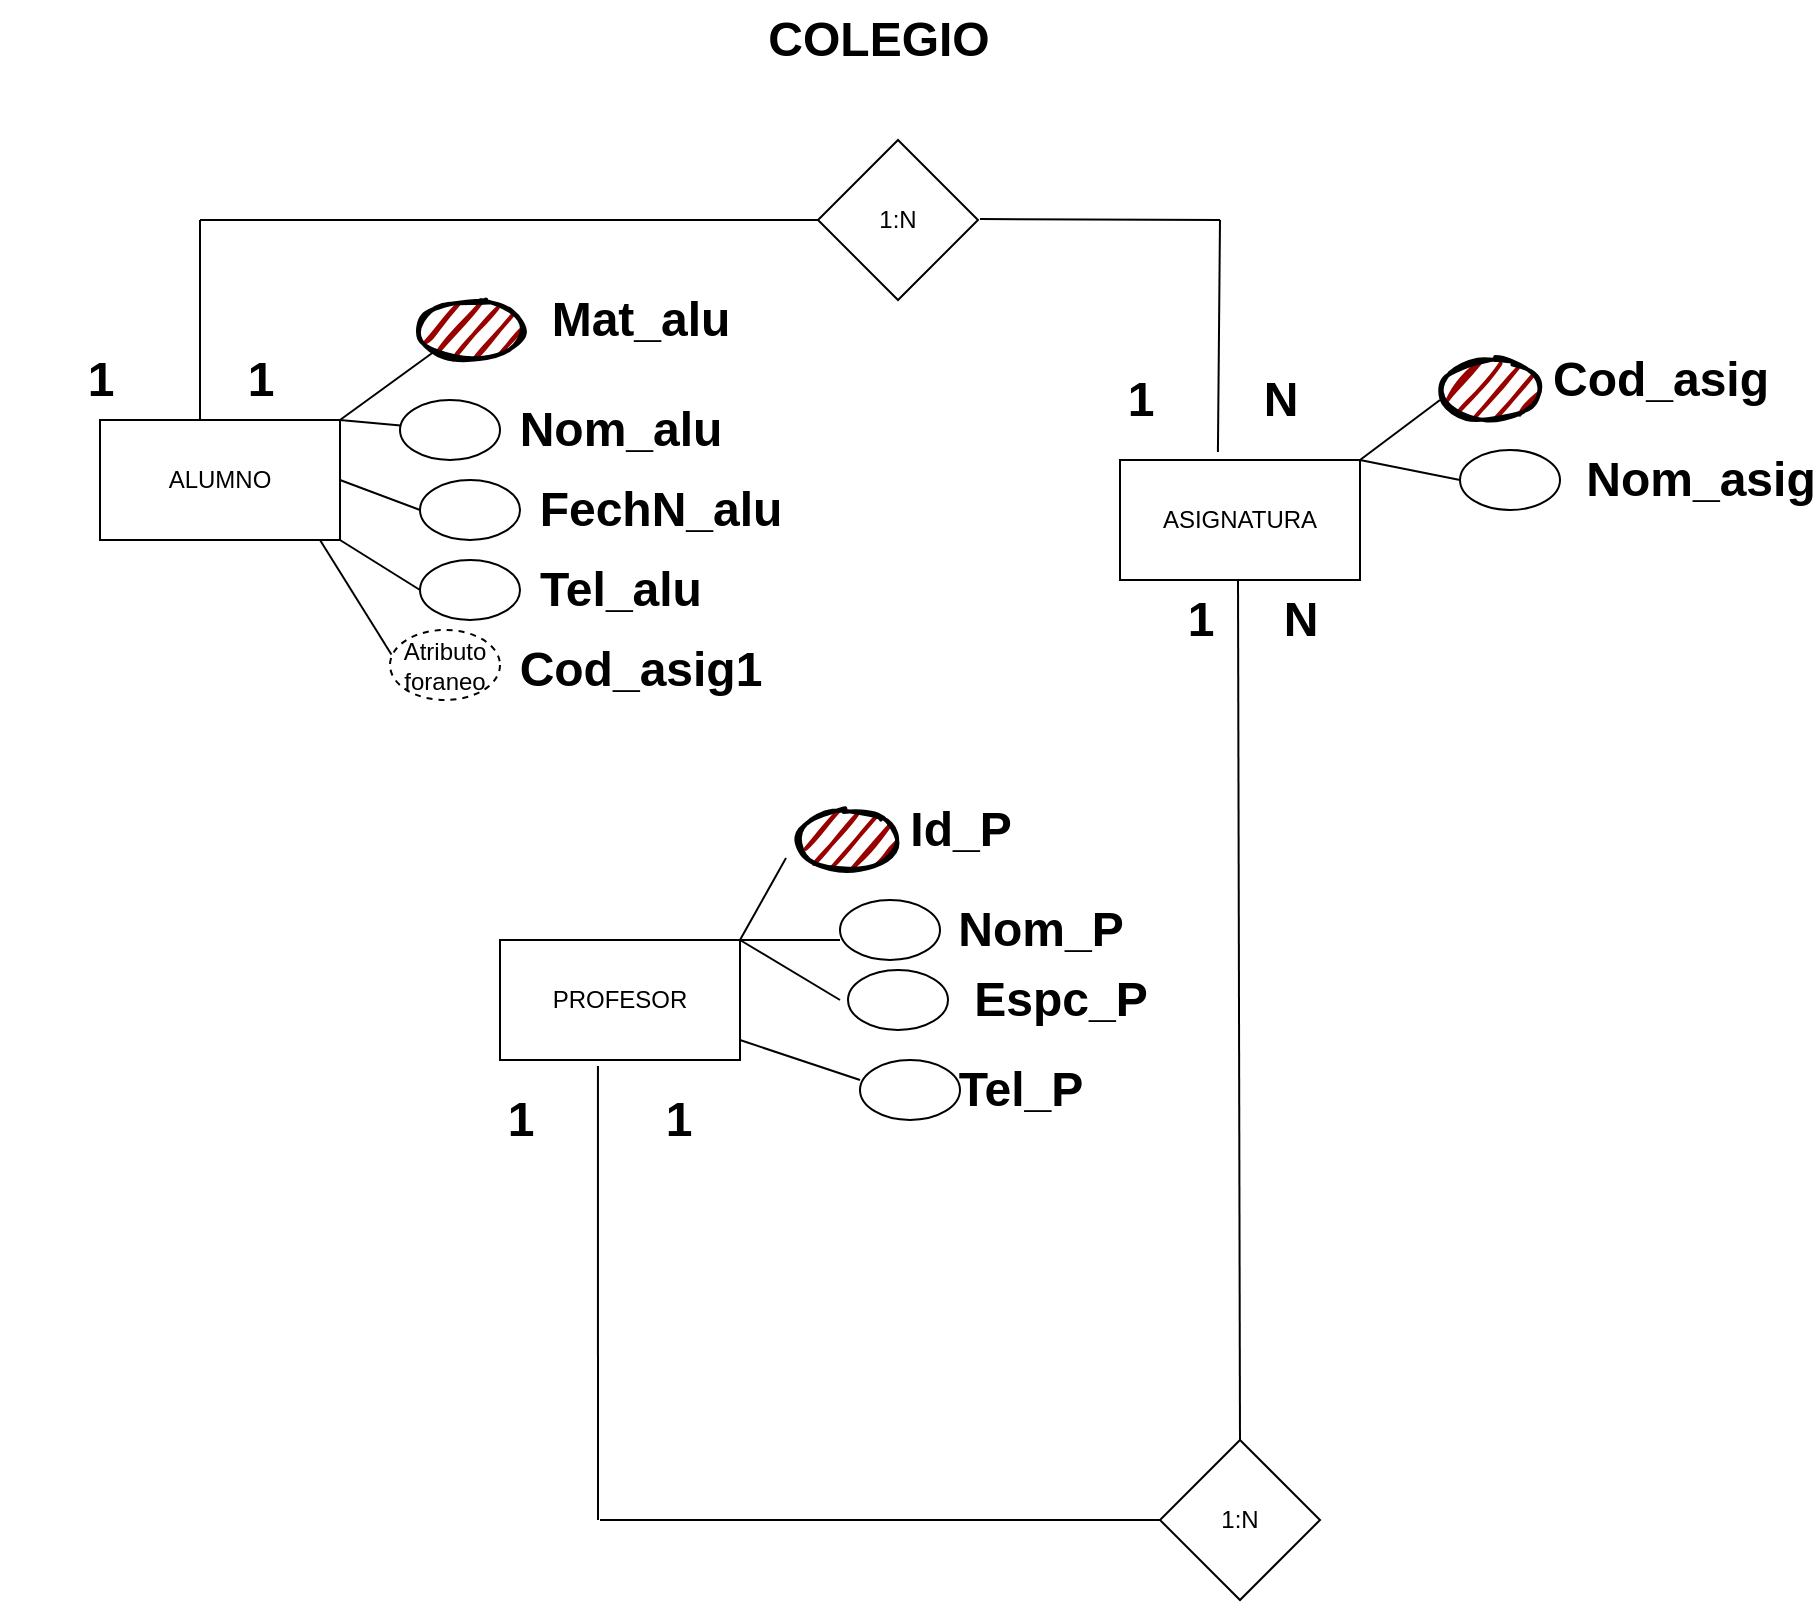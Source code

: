 <mxfile version="13.10.0" type="github">
  <diagram id="WuMEOS3KuYvtFC7-3D6p" name="Page-1">
    <mxGraphModel dx="1935" dy="1651" grid="1" gridSize="10" guides="1" tooltips="1" connect="1" arrows="1" fold="1" page="1" pageScale="1" pageWidth="827" pageHeight="1169" math="0" shadow="0">
      <root>
        <mxCell id="0" />
        <mxCell id="1" parent="0" />
        <mxCell id="hp8RESsKL1m1HcYj-RQ9-2" value="&lt;font style=&quot;vertical-align: inherit&quot;&gt;&lt;font style=&quot;vertical-align: inherit&quot;&gt;ALUMNO&lt;/font&gt;&lt;/font&gt;" style="rounded=0;whiteSpace=wrap;html=1;" vertex="1" parent="1">
          <mxGeometry x="40" y="-360" width="120" height="60" as="geometry" />
        </mxCell>
        <mxCell id="hp8RESsKL1m1HcYj-RQ9-3" value="&lt;font style=&quot;vertical-align: inherit&quot;&gt;&lt;font style=&quot;vertical-align: inherit&quot;&gt;COLEGIO&lt;/font&gt;&lt;/font&gt;" style="text;strokeColor=none;fillColor=none;html=1;fontSize=24;fontStyle=1;verticalAlign=middle;align=center;" vertex="1" parent="1">
          <mxGeometry x="379" y="-570" width="100" height="40" as="geometry" />
        </mxCell>
        <mxCell id="hp8RESsKL1m1HcYj-RQ9-4" value="" style="endArrow=none;html=1;entryX=0;entryY=1;entryDx=0;entryDy=0;" edge="1" parent="1" target="hp8RESsKL1m1HcYj-RQ9-5">
          <mxGeometry width="50" height="50" relative="1" as="geometry">
            <mxPoint x="160" y="-360" as="sourcePoint" />
            <mxPoint x="210" y="-390" as="targetPoint" />
            <Array as="points" />
          </mxGeometry>
        </mxCell>
        <mxCell id="hp8RESsKL1m1HcYj-RQ9-5" value="" style="ellipse;whiteSpace=wrap;html=1;strokeWidth=2;fillWeight=2;hachureGap=8;fillColor=#990000;fillStyle=dots;sketch=1;" vertex="1" parent="1">
          <mxGeometry x="200" y="-420" width="50" height="30" as="geometry" />
        </mxCell>
        <mxCell id="hp8RESsKL1m1HcYj-RQ9-6" value="Mat_alu" style="text;strokeColor=none;fillColor=none;html=1;fontSize=24;fontStyle=1;verticalAlign=middle;align=center;" vertex="1" parent="1">
          <mxGeometry x="260" y="-430" width="100" height="40" as="geometry" />
        </mxCell>
        <mxCell id="hp8RESsKL1m1HcYj-RQ9-8" value="" style="endArrow=none;html=1;entryX=0;entryY=0.5;entryDx=0;entryDy=0;" edge="1" parent="1" target="hp8RESsKL1m1HcYj-RQ9-13">
          <mxGeometry width="50" height="50" relative="1" as="geometry">
            <mxPoint x="160" y="-300" as="sourcePoint" />
            <mxPoint x="200" y="-290" as="targetPoint" />
          </mxGeometry>
        </mxCell>
        <mxCell id="hp8RESsKL1m1HcYj-RQ9-9" value="" style="endArrow=none;html=1;" edge="1" parent="1">
          <mxGeometry width="50" height="50" relative="1" as="geometry">
            <mxPoint x="160" y="-330" as="sourcePoint" />
            <mxPoint x="200" y="-315" as="targetPoint" />
          </mxGeometry>
        </mxCell>
        <mxCell id="hp8RESsKL1m1HcYj-RQ9-10" value="" style="endArrow=none;html=1;" edge="1" parent="1" target="hp8RESsKL1m1HcYj-RQ9-11">
          <mxGeometry width="50" height="50" relative="1" as="geometry">
            <mxPoint x="160" y="-360" as="sourcePoint" />
            <mxPoint x="220" y="-350" as="targetPoint" />
          </mxGeometry>
        </mxCell>
        <mxCell id="hp8RESsKL1m1HcYj-RQ9-11" value="" style="ellipse;whiteSpace=wrap;html=1;" vertex="1" parent="1">
          <mxGeometry x="190" y="-370" width="50" height="30" as="geometry" />
        </mxCell>
        <mxCell id="hp8RESsKL1m1HcYj-RQ9-12" value="" style="ellipse;whiteSpace=wrap;html=1;" vertex="1" parent="1">
          <mxGeometry x="200" y="-330" width="50" height="30" as="geometry" />
        </mxCell>
        <mxCell id="hp8RESsKL1m1HcYj-RQ9-13" value="" style="ellipse;whiteSpace=wrap;html=1;" vertex="1" parent="1">
          <mxGeometry x="200" y="-290" width="50" height="30" as="geometry" />
        </mxCell>
        <mxCell id="hp8RESsKL1m1HcYj-RQ9-14" value="Tel_alu" style="text;strokeColor=none;fillColor=none;html=1;fontSize=24;fontStyle=1;verticalAlign=middle;align=center;" vertex="1" parent="1">
          <mxGeometry x="250" y="-295" width="100" height="40" as="geometry" />
        </mxCell>
        <mxCell id="hp8RESsKL1m1HcYj-RQ9-15" value="FechN_alu" style="text;strokeColor=none;fillColor=none;html=1;fontSize=24;fontStyle=1;verticalAlign=middle;align=center;" vertex="1" parent="1">
          <mxGeometry x="270" y="-335" width="100" height="40" as="geometry" />
        </mxCell>
        <mxCell id="hp8RESsKL1m1HcYj-RQ9-16" value="Nom_alu" style="text;strokeColor=none;fillColor=none;html=1;fontSize=24;fontStyle=1;verticalAlign=middle;align=center;" vertex="1" parent="1">
          <mxGeometry x="250" y="-375" width="100" height="40" as="geometry" />
        </mxCell>
        <mxCell id="hp8RESsKL1m1HcYj-RQ9-17" value="ASIGNATURA" style="rounded=0;whiteSpace=wrap;html=1;" vertex="1" parent="1">
          <mxGeometry x="550" y="-340" width="120" height="60" as="geometry" />
        </mxCell>
        <mxCell id="hp8RESsKL1m1HcYj-RQ9-19" value="" style="endArrow=none;html=1;" edge="1" parent="1">
          <mxGeometry width="50" height="50" relative="1" as="geometry">
            <mxPoint x="670" y="-340" as="sourcePoint" />
            <mxPoint x="710" y="-370" as="targetPoint" />
          </mxGeometry>
        </mxCell>
        <mxCell id="hp8RESsKL1m1HcYj-RQ9-20" value="" style="ellipse;whiteSpace=wrap;html=1;strokeWidth=2;fillWeight=2;hachureGap=8;fillColor=#990000;fillStyle=dots;sketch=1;" vertex="1" parent="1">
          <mxGeometry x="710" y="-390" width="50" height="30" as="geometry" />
        </mxCell>
        <mxCell id="hp8RESsKL1m1HcYj-RQ9-22" value="Cod_asig" style="text;strokeColor=none;fillColor=none;html=1;fontSize=24;fontStyle=1;verticalAlign=middle;align=center;" vertex="1" parent="1">
          <mxGeometry x="770" y="-400" width="100" height="40" as="geometry" />
        </mxCell>
        <mxCell id="hp8RESsKL1m1HcYj-RQ9-24" value="" style="endArrow=none;html=1;" edge="1" parent="1">
          <mxGeometry width="50" height="50" relative="1" as="geometry">
            <mxPoint x="670" y="-340" as="sourcePoint" />
            <mxPoint x="720" y="-330" as="targetPoint" />
          </mxGeometry>
        </mxCell>
        <mxCell id="hp8RESsKL1m1HcYj-RQ9-25" value="" style="ellipse;whiteSpace=wrap;html=1;" vertex="1" parent="1">
          <mxGeometry x="720" y="-345" width="50" height="30" as="geometry" />
        </mxCell>
        <mxCell id="hp8RESsKL1m1HcYj-RQ9-26" value="Nom_asig" style="text;strokeColor=none;fillColor=none;html=1;fontSize=24;fontStyle=1;verticalAlign=middle;align=center;" vertex="1" parent="1">
          <mxGeometry x="790" y="-350" width="100" height="40" as="geometry" />
        </mxCell>
        <mxCell id="hp8RESsKL1m1HcYj-RQ9-27" value="PROFESOR" style="rounded=0;whiteSpace=wrap;html=1;" vertex="1" parent="1">
          <mxGeometry x="240" y="-100" width="120" height="60" as="geometry" />
        </mxCell>
        <mxCell id="hp8RESsKL1m1HcYj-RQ9-28" value="" style="ellipse;whiteSpace=wrap;html=1;strokeWidth=2;fillWeight=2;hachureGap=8;fillColor=#990000;fillStyle=dots;sketch=1;" vertex="1" parent="1">
          <mxGeometry x="389" y="-165" width="50" height="30" as="geometry" />
        </mxCell>
        <mxCell id="hp8RESsKL1m1HcYj-RQ9-29" value="" style="endArrow=none;html=1;entryX=-0.12;entryY=0.8;entryDx=0;entryDy=0;entryPerimeter=0;" edge="1" parent="1" target="hp8RESsKL1m1HcYj-RQ9-28">
          <mxGeometry width="50" height="50" relative="1" as="geometry">
            <mxPoint x="360" y="-100" as="sourcePoint" />
            <mxPoint x="410" y="-150" as="targetPoint" />
          </mxGeometry>
        </mxCell>
        <mxCell id="hp8RESsKL1m1HcYj-RQ9-30" value="Id_P" style="text;strokeColor=none;fillColor=none;html=1;fontSize=24;fontStyle=1;verticalAlign=middle;align=center;" vertex="1" parent="1">
          <mxGeometry x="420" y="-175" width="100" height="40" as="geometry" />
        </mxCell>
        <mxCell id="hp8RESsKL1m1HcYj-RQ9-31" value="" style="endArrow=none;html=1;" edge="1" parent="1">
          <mxGeometry width="50" height="50" relative="1" as="geometry">
            <mxPoint x="360" y="-100" as="sourcePoint" />
            <mxPoint x="410" y="-100" as="targetPoint" />
          </mxGeometry>
        </mxCell>
        <mxCell id="hp8RESsKL1m1HcYj-RQ9-32" value="" style="ellipse;whiteSpace=wrap;html=1;" vertex="1" parent="1">
          <mxGeometry x="410" y="-120" width="50" height="30" as="geometry" />
        </mxCell>
        <mxCell id="hp8RESsKL1m1HcYj-RQ9-33" value="" style="endArrow=none;html=1;" edge="1" parent="1">
          <mxGeometry width="50" height="50" relative="1" as="geometry">
            <mxPoint x="360" y="-100" as="sourcePoint" />
            <mxPoint x="410" y="-70" as="targetPoint" />
          </mxGeometry>
        </mxCell>
        <mxCell id="hp8RESsKL1m1HcYj-RQ9-34" value="" style="ellipse;whiteSpace=wrap;html=1;" vertex="1" parent="1">
          <mxGeometry x="414" y="-85" width="50" height="30" as="geometry" />
        </mxCell>
        <mxCell id="hp8RESsKL1m1HcYj-RQ9-35" value="" style="endArrow=none;html=1;" edge="1" parent="1">
          <mxGeometry width="50" height="50" relative="1" as="geometry">
            <mxPoint x="360" y="-50" as="sourcePoint" />
            <mxPoint x="420" y="-30" as="targetPoint" />
          </mxGeometry>
        </mxCell>
        <mxCell id="hp8RESsKL1m1HcYj-RQ9-36" value="" style="ellipse;whiteSpace=wrap;html=1;" vertex="1" parent="1">
          <mxGeometry x="420" y="-40" width="50" height="30" as="geometry" />
        </mxCell>
        <mxCell id="hp8RESsKL1m1HcYj-RQ9-37" value="Nom_P" style="text;strokeColor=none;fillColor=none;html=1;fontSize=24;fontStyle=1;verticalAlign=middle;align=center;" vertex="1" parent="1">
          <mxGeometry x="460" y="-125" width="100" height="40" as="geometry" />
        </mxCell>
        <mxCell id="hp8RESsKL1m1HcYj-RQ9-38" value="Tel_P" style="text;strokeColor=none;fillColor=none;html=1;fontSize=24;fontStyle=1;verticalAlign=middle;align=center;" vertex="1" parent="1">
          <mxGeometry x="450" y="-45" width="100" height="40" as="geometry" />
        </mxCell>
        <mxCell id="hp8RESsKL1m1HcYj-RQ9-39" value="Espc_P" style="text;strokeColor=none;fillColor=none;html=1;fontSize=24;fontStyle=1;verticalAlign=middle;align=center;" vertex="1" parent="1">
          <mxGeometry x="470" y="-90" width="100" height="40" as="geometry" />
        </mxCell>
        <mxCell id="hp8RESsKL1m1HcYj-RQ9-40" value="" style="endArrow=none;html=1;" edge="1" parent="1">
          <mxGeometry width="50" height="50" relative="1" as="geometry">
            <mxPoint x="90" y="-360" as="sourcePoint" />
            <mxPoint x="90" y="-460" as="targetPoint" />
          </mxGeometry>
        </mxCell>
        <mxCell id="hp8RESsKL1m1HcYj-RQ9-41" value="" style="endArrow=none;html=1;" edge="1" parent="1">
          <mxGeometry width="50" height="50" relative="1" as="geometry">
            <mxPoint x="90" y="-460" as="sourcePoint" />
            <mxPoint x="400" y="-460" as="targetPoint" />
          </mxGeometry>
        </mxCell>
        <mxCell id="hp8RESsKL1m1HcYj-RQ9-42" value="1:N" style="rhombus;whiteSpace=wrap;html=1;" vertex="1" parent="1">
          <mxGeometry x="399" y="-500" width="80" height="80" as="geometry" />
        </mxCell>
        <mxCell id="hp8RESsKL1m1HcYj-RQ9-43" value="" style="endArrow=none;html=1;" edge="1" parent="1">
          <mxGeometry width="50" height="50" relative="1" as="geometry">
            <mxPoint x="480" y="-460.5" as="sourcePoint" />
            <mxPoint x="600" y="-460" as="targetPoint" />
          </mxGeometry>
        </mxCell>
        <mxCell id="hp8RESsKL1m1HcYj-RQ9-44" value="" style="endArrow=none;html=1;exitX=0.408;exitY=-0.067;exitDx=0;exitDy=0;exitPerimeter=0;" edge="1" parent="1" source="hp8RESsKL1m1HcYj-RQ9-17">
          <mxGeometry width="50" height="50" relative="1" as="geometry">
            <mxPoint x="600" y="-380" as="sourcePoint" />
            <mxPoint x="600" y="-460" as="targetPoint" />
          </mxGeometry>
        </mxCell>
        <mxCell id="hp8RESsKL1m1HcYj-RQ9-46" value="" style="endArrow=none;html=1;" edge="1" parent="1">
          <mxGeometry width="50" height="50" relative="1" as="geometry">
            <mxPoint x="90" y="-360" as="sourcePoint" />
            <mxPoint x="90" y="-360" as="targetPoint" />
          </mxGeometry>
        </mxCell>
        <mxCell id="hp8RESsKL1m1HcYj-RQ9-47" value="1" style="text;strokeColor=none;fillColor=none;html=1;fontSize=24;fontStyle=1;verticalAlign=middle;align=center;" vertex="1" parent="1">
          <mxGeometry x="-10" y="-400" width="100" height="40" as="geometry" />
        </mxCell>
        <mxCell id="hp8RESsKL1m1HcYj-RQ9-49" value="1" style="text;strokeColor=none;fillColor=none;html=1;fontSize=24;fontStyle=1;verticalAlign=middle;align=center;" vertex="1" parent="1">
          <mxGeometry x="70" y="-400" width="100" height="40" as="geometry" />
        </mxCell>
        <mxCell id="hp8RESsKL1m1HcYj-RQ9-50" value="1" style="text;strokeColor=none;fillColor=none;html=1;fontSize=24;fontStyle=1;verticalAlign=middle;align=center;" vertex="1" parent="1">
          <mxGeometry x="510" y="-390" width="100" height="40" as="geometry" />
        </mxCell>
        <mxCell id="hp8RESsKL1m1HcYj-RQ9-52" value="N" style="text;strokeColor=none;fillColor=none;html=1;fontSize=24;fontStyle=1;verticalAlign=middle;align=center;" vertex="1" parent="1">
          <mxGeometry x="580" y="-390" width="100" height="40" as="geometry" />
        </mxCell>
        <mxCell id="hp8RESsKL1m1HcYj-RQ9-53" value="" style="endArrow=none;html=1;entryX=0.013;entryY=0.35;entryDx=0;entryDy=0;entryPerimeter=0;" edge="1" parent="1" target="hp8RESsKL1m1HcYj-RQ9-54">
          <mxGeometry width="50" height="50" relative="1" as="geometry">
            <mxPoint x="150" y="-300" as="sourcePoint" />
            <mxPoint x="180" y="-240" as="targetPoint" />
          </mxGeometry>
        </mxCell>
        <mxCell id="hp8RESsKL1m1HcYj-RQ9-54" value="Atributo foraneo" style="ellipse;whiteSpace=wrap;html=1;align=center;dashed=1;" vertex="1" parent="1">
          <mxGeometry x="185" y="-255" width="55" height="35" as="geometry" />
        </mxCell>
        <mxCell id="hp8RESsKL1m1HcYj-RQ9-57" value="Cod_asig1" style="text;strokeColor=none;fillColor=none;html=1;fontSize=24;fontStyle=1;verticalAlign=middle;align=center;" vertex="1" parent="1">
          <mxGeometry x="260" y="-255" width="100" height="40" as="geometry" />
        </mxCell>
        <mxCell id="hp8RESsKL1m1HcYj-RQ9-59" value="" style="endArrow=none;html=1;" edge="1" parent="1">
          <mxGeometry width="50" height="50" relative="1" as="geometry">
            <mxPoint x="610" y="150" as="sourcePoint" />
            <mxPoint x="609" y="-280" as="targetPoint" />
          </mxGeometry>
        </mxCell>
        <mxCell id="hp8RESsKL1m1HcYj-RQ9-60" value="" style="endArrow=none;html=1;" edge="1" parent="1" target="hp8RESsKL1m1HcYj-RQ9-61">
          <mxGeometry width="50" height="50" relative="1" as="geometry">
            <mxPoint x="290" y="190" as="sourcePoint" />
            <mxPoint x="610" y="150" as="targetPoint" />
          </mxGeometry>
        </mxCell>
        <mxCell id="hp8RESsKL1m1HcYj-RQ9-61" value="1:N" style="rhombus;whiteSpace=wrap;html=1;" vertex="1" parent="1">
          <mxGeometry x="570" y="150" width="80" height="80" as="geometry" />
        </mxCell>
        <mxCell id="hp8RESsKL1m1HcYj-RQ9-62" value="" style="endArrow=none;html=1;entryX=0.408;entryY=1.05;entryDx=0;entryDy=0;entryPerimeter=0;" edge="1" parent="1" target="hp8RESsKL1m1HcYj-RQ9-27">
          <mxGeometry width="50" height="50" relative="1" as="geometry">
            <mxPoint x="289" y="190" as="sourcePoint" />
            <mxPoint x="290" y="110" as="targetPoint" />
          </mxGeometry>
        </mxCell>
        <mxCell id="hp8RESsKL1m1HcYj-RQ9-63" value="1" style="text;strokeColor=none;fillColor=none;html=1;fontSize=24;fontStyle=1;verticalAlign=middle;align=center;" vertex="1" parent="1">
          <mxGeometry x="200" y="-30" width="100" height="40" as="geometry" />
        </mxCell>
        <mxCell id="hp8RESsKL1m1HcYj-RQ9-64" value="1" style="text;strokeColor=none;fillColor=none;html=1;fontSize=24;fontStyle=1;verticalAlign=middle;align=center;" vertex="1" parent="1">
          <mxGeometry x="279" y="-30" width="100" height="40" as="geometry" />
        </mxCell>
        <mxCell id="hp8RESsKL1m1HcYj-RQ9-65" value="1" style="text;strokeColor=none;fillColor=none;html=1;fontSize=24;fontStyle=1;verticalAlign=middle;align=center;" vertex="1" parent="1">
          <mxGeometry x="540" y="-280" width="100" height="40" as="geometry" />
        </mxCell>
        <mxCell id="hp8RESsKL1m1HcYj-RQ9-66" value="N" style="text;strokeColor=none;fillColor=none;html=1;fontSize=24;fontStyle=1;verticalAlign=middle;align=center;" vertex="1" parent="1">
          <mxGeometry x="590" y="-280" width="100" height="40" as="geometry" />
        </mxCell>
      </root>
    </mxGraphModel>
  </diagram>
</mxfile>
